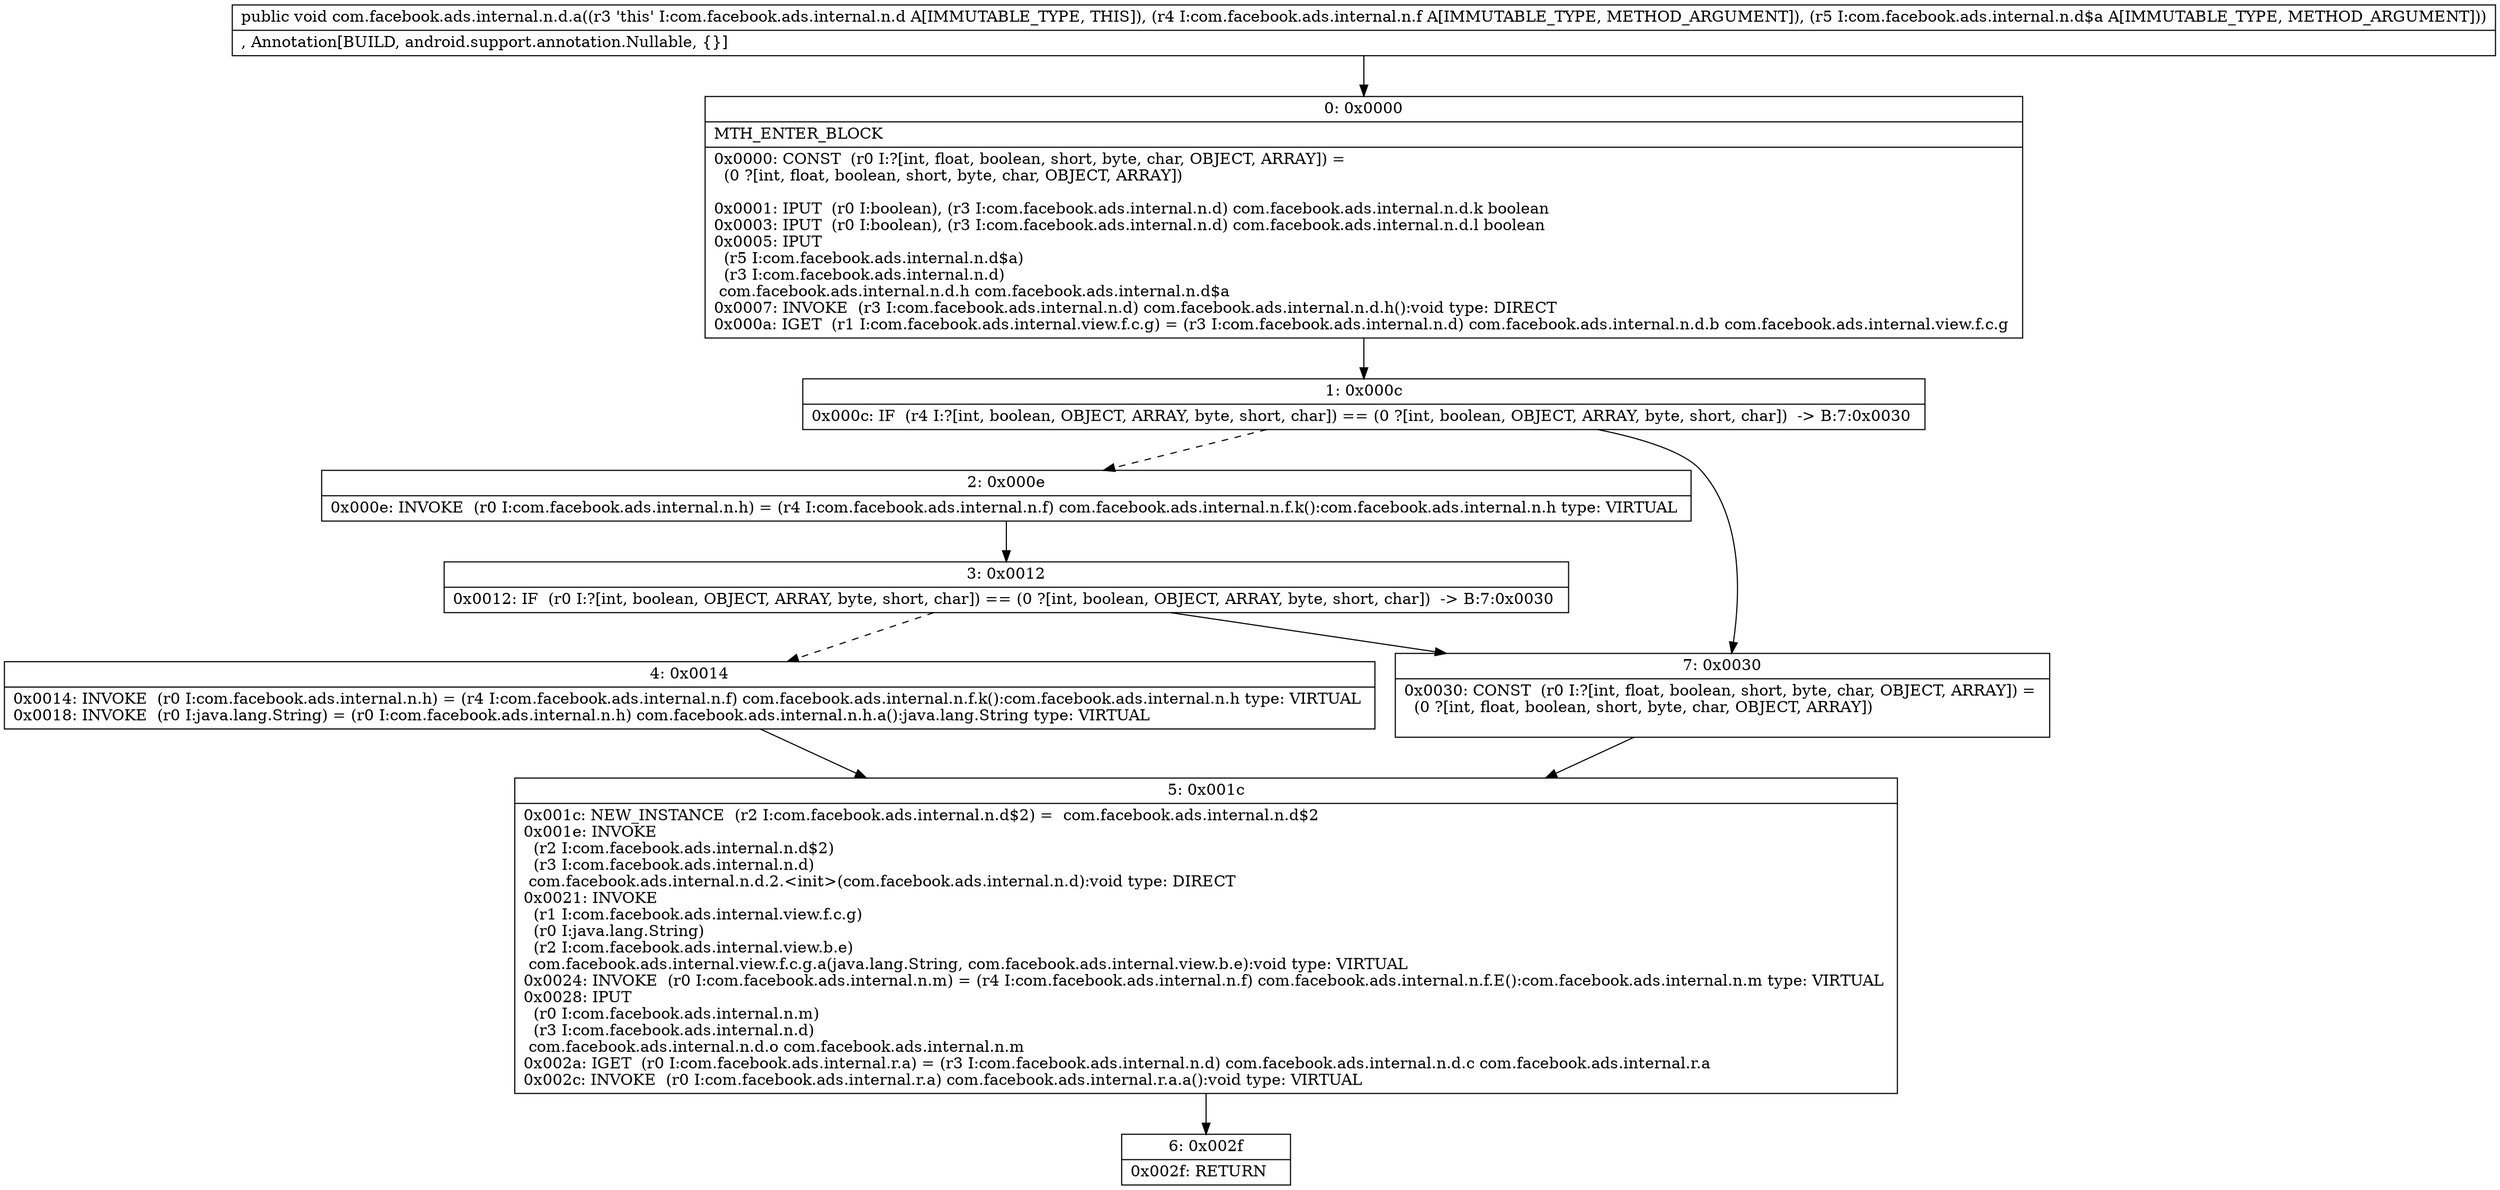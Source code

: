 digraph "CFG forcom.facebook.ads.internal.n.d.a(Lcom\/facebook\/ads\/internal\/n\/f;Lcom\/facebook\/ads\/internal\/n\/d$a;)V" {
Node_0 [shape=record,label="{0\:\ 0x0000|MTH_ENTER_BLOCK\l|0x0000: CONST  (r0 I:?[int, float, boolean, short, byte, char, OBJECT, ARRAY]) = \l  (0 ?[int, float, boolean, short, byte, char, OBJECT, ARRAY])\l \l0x0001: IPUT  (r0 I:boolean), (r3 I:com.facebook.ads.internal.n.d) com.facebook.ads.internal.n.d.k boolean \l0x0003: IPUT  (r0 I:boolean), (r3 I:com.facebook.ads.internal.n.d) com.facebook.ads.internal.n.d.l boolean \l0x0005: IPUT  \l  (r5 I:com.facebook.ads.internal.n.d$a)\l  (r3 I:com.facebook.ads.internal.n.d)\l com.facebook.ads.internal.n.d.h com.facebook.ads.internal.n.d$a \l0x0007: INVOKE  (r3 I:com.facebook.ads.internal.n.d) com.facebook.ads.internal.n.d.h():void type: DIRECT \l0x000a: IGET  (r1 I:com.facebook.ads.internal.view.f.c.g) = (r3 I:com.facebook.ads.internal.n.d) com.facebook.ads.internal.n.d.b com.facebook.ads.internal.view.f.c.g \l}"];
Node_1 [shape=record,label="{1\:\ 0x000c|0x000c: IF  (r4 I:?[int, boolean, OBJECT, ARRAY, byte, short, char]) == (0 ?[int, boolean, OBJECT, ARRAY, byte, short, char])  \-\> B:7:0x0030 \l}"];
Node_2 [shape=record,label="{2\:\ 0x000e|0x000e: INVOKE  (r0 I:com.facebook.ads.internal.n.h) = (r4 I:com.facebook.ads.internal.n.f) com.facebook.ads.internal.n.f.k():com.facebook.ads.internal.n.h type: VIRTUAL \l}"];
Node_3 [shape=record,label="{3\:\ 0x0012|0x0012: IF  (r0 I:?[int, boolean, OBJECT, ARRAY, byte, short, char]) == (0 ?[int, boolean, OBJECT, ARRAY, byte, short, char])  \-\> B:7:0x0030 \l}"];
Node_4 [shape=record,label="{4\:\ 0x0014|0x0014: INVOKE  (r0 I:com.facebook.ads.internal.n.h) = (r4 I:com.facebook.ads.internal.n.f) com.facebook.ads.internal.n.f.k():com.facebook.ads.internal.n.h type: VIRTUAL \l0x0018: INVOKE  (r0 I:java.lang.String) = (r0 I:com.facebook.ads.internal.n.h) com.facebook.ads.internal.n.h.a():java.lang.String type: VIRTUAL \l}"];
Node_5 [shape=record,label="{5\:\ 0x001c|0x001c: NEW_INSTANCE  (r2 I:com.facebook.ads.internal.n.d$2) =  com.facebook.ads.internal.n.d$2 \l0x001e: INVOKE  \l  (r2 I:com.facebook.ads.internal.n.d$2)\l  (r3 I:com.facebook.ads.internal.n.d)\l com.facebook.ads.internal.n.d.2.\<init\>(com.facebook.ads.internal.n.d):void type: DIRECT \l0x0021: INVOKE  \l  (r1 I:com.facebook.ads.internal.view.f.c.g)\l  (r0 I:java.lang.String)\l  (r2 I:com.facebook.ads.internal.view.b.e)\l com.facebook.ads.internal.view.f.c.g.a(java.lang.String, com.facebook.ads.internal.view.b.e):void type: VIRTUAL \l0x0024: INVOKE  (r0 I:com.facebook.ads.internal.n.m) = (r4 I:com.facebook.ads.internal.n.f) com.facebook.ads.internal.n.f.E():com.facebook.ads.internal.n.m type: VIRTUAL \l0x0028: IPUT  \l  (r0 I:com.facebook.ads.internal.n.m)\l  (r3 I:com.facebook.ads.internal.n.d)\l com.facebook.ads.internal.n.d.o com.facebook.ads.internal.n.m \l0x002a: IGET  (r0 I:com.facebook.ads.internal.r.a) = (r3 I:com.facebook.ads.internal.n.d) com.facebook.ads.internal.n.d.c com.facebook.ads.internal.r.a \l0x002c: INVOKE  (r0 I:com.facebook.ads.internal.r.a) com.facebook.ads.internal.r.a.a():void type: VIRTUAL \l}"];
Node_6 [shape=record,label="{6\:\ 0x002f|0x002f: RETURN   \l}"];
Node_7 [shape=record,label="{7\:\ 0x0030|0x0030: CONST  (r0 I:?[int, float, boolean, short, byte, char, OBJECT, ARRAY]) = \l  (0 ?[int, float, boolean, short, byte, char, OBJECT, ARRAY])\l \l}"];
MethodNode[shape=record,label="{public void com.facebook.ads.internal.n.d.a((r3 'this' I:com.facebook.ads.internal.n.d A[IMMUTABLE_TYPE, THIS]), (r4 I:com.facebook.ads.internal.n.f A[IMMUTABLE_TYPE, METHOD_ARGUMENT]), (r5 I:com.facebook.ads.internal.n.d$a A[IMMUTABLE_TYPE, METHOD_ARGUMENT]))  | , Annotation[BUILD, android.support.annotation.Nullable, \{\}]\l}"];
MethodNode -> Node_0;
Node_0 -> Node_1;
Node_1 -> Node_2[style=dashed];
Node_1 -> Node_7;
Node_2 -> Node_3;
Node_3 -> Node_4[style=dashed];
Node_3 -> Node_7;
Node_4 -> Node_5;
Node_5 -> Node_6;
Node_7 -> Node_5;
}

